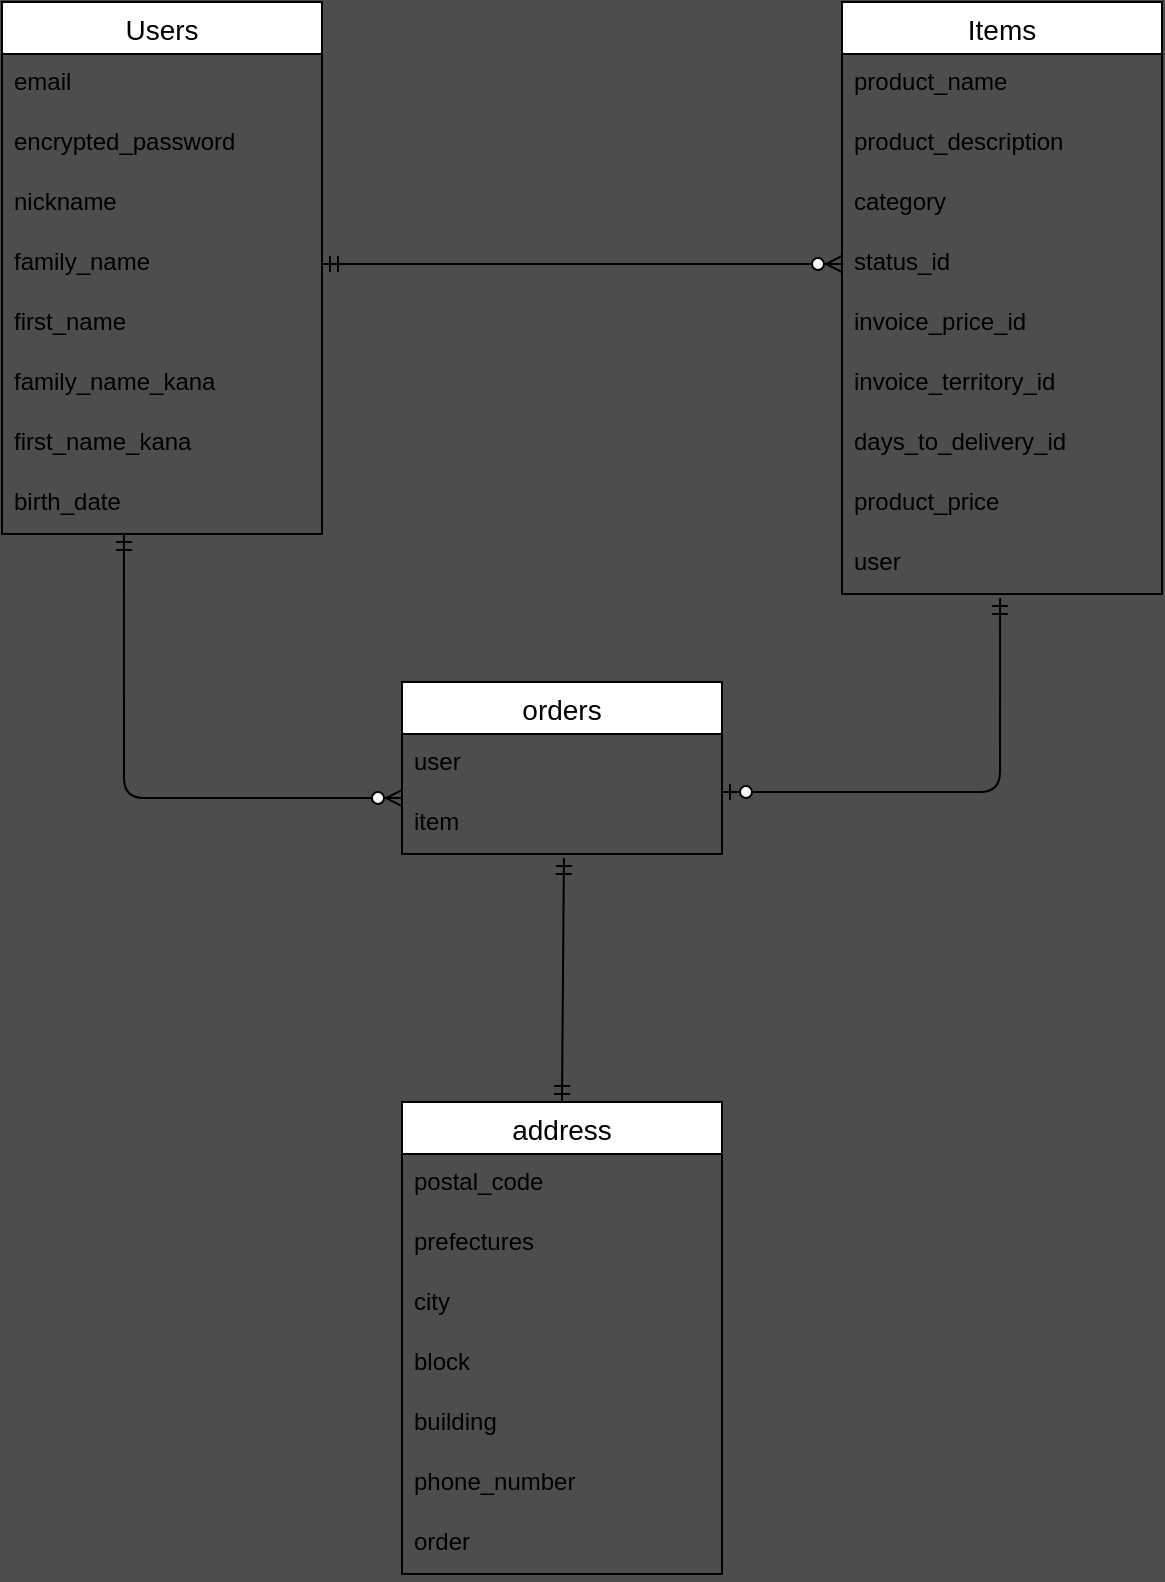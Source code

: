 <mxfile>
    <diagram id="hMxnDBtt-0PpwEvkXW2u" name="ページ1">
        <mxGraphModel dx="678" dy="627" grid="1" gridSize="10" guides="1" tooltips="1" connect="1" arrows="1" fold="1" page="1" pageScale="1" pageWidth="827" pageHeight="1169" background="#4D4D4D" math="0" shadow="0">
            <root>
                <mxCell id="0"/>
                <mxCell id="1" parent="0"/>
                <mxCell id="sSWnbo_z7w_SZYYCpDaT-27" value="Users" style="swimlane;fontStyle=0;childLayout=stackLayout;horizontal=1;startSize=26;horizontalStack=0;resizeParent=1;resizeParentMax=0;resizeLast=0;collapsible=1;marginBottom=0;align=center;fontSize=14;" vertex="1" parent="1">
                    <mxGeometry x="60" y="70" width="160" height="266" as="geometry"/>
                </mxCell>
                <mxCell id="sSWnbo_z7w_SZYYCpDaT-28" value="email" style="text;strokeColor=none;fillColor=none;spacingLeft=4;spacingRight=4;overflow=hidden;rotatable=0;points=[[0,0.5],[1,0.5]];portConstraint=eastwest;fontSize=12;" vertex="1" parent="sSWnbo_z7w_SZYYCpDaT-27">
                    <mxGeometry y="26" width="160" height="30" as="geometry"/>
                </mxCell>
                <mxCell id="sSWnbo_z7w_SZYYCpDaT-29" value="encrypted_password" style="text;strokeColor=none;fillColor=none;spacingLeft=4;spacingRight=4;overflow=hidden;rotatable=0;points=[[0,0.5],[1,0.5]];portConstraint=eastwest;fontSize=12;" vertex="1" parent="sSWnbo_z7w_SZYYCpDaT-27">
                    <mxGeometry y="56" width="160" height="30" as="geometry"/>
                </mxCell>
                <mxCell id="sSWnbo_z7w_SZYYCpDaT-31" value="nickname" style="text;strokeColor=none;fillColor=none;spacingLeft=4;spacingRight=4;overflow=hidden;rotatable=0;points=[[0,0.5],[1,0.5]];portConstraint=eastwest;fontSize=12;" vertex="1" parent="sSWnbo_z7w_SZYYCpDaT-27">
                    <mxGeometry y="86" width="160" height="30" as="geometry"/>
                </mxCell>
                <mxCell id="sSWnbo_z7w_SZYYCpDaT-34" value="family_name" style="text;strokeColor=none;fillColor=none;spacingLeft=4;spacingRight=4;overflow=hidden;rotatable=0;points=[[0,0.5],[1,0.5]];portConstraint=eastwest;fontSize=12;" vertex="1" parent="sSWnbo_z7w_SZYYCpDaT-27">
                    <mxGeometry y="116" width="160" height="30" as="geometry"/>
                </mxCell>
                <mxCell id="sSWnbo_z7w_SZYYCpDaT-33" value="first_name" style="text;strokeColor=none;fillColor=none;spacingLeft=4;spacingRight=4;overflow=hidden;rotatable=0;points=[[0,0.5],[1,0.5]];portConstraint=eastwest;fontSize=12;" vertex="1" parent="sSWnbo_z7w_SZYYCpDaT-27">
                    <mxGeometry y="146" width="160" height="30" as="geometry"/>
                </mxCell>
                <mxCell id="sSWnbo_z7w_SZYYCpDaT-32" value="family_name_kana" style="text;strokeColor=none;fillColor=none;spacingLeft=4;spacingRight=4;overflow=hidden;rotatable=0;points=[[0,0.5],[1,0.5]];portConstraint=eastwest;fontSize=12;" vertex="1" parent="sSWnbo_z7w_SZYYCpDaT-27">
                    <mxGeometry y="176" width="160" height="30" as="geometry"/>
                </mxCell>
                <mxCell id="sSWnbo_z7w_SZYYCpDaT-35" value="first_name_kana" style="text;strokeColor=none;fillColor=none;spacingLeft=4;spacingRight=4;overflow=hidden;rotatable=0;points=[[0,0.5],[1,0.5]];portConstraint=eastwest;fontSize=12;" vertex="1" parent="sSWnbo_z7w_SZYYCpDaT-27">
                    <mxGeometry y="206" width="160" height="30" as="geometry"/>
                </mxCell>
                <mxCell id="sSWnbo_z7w_SZYYCpDaT-30" value="birth_date" style="text;strokeColor=none;fillColor=none;spacingLeft=4;spacingRight=4;overflow=hidden;rotatable=0;points=[[0,0.5],[1,0.5]];portConstraint=eastwest;fontSize=12;" vertex="1" parent="sSWnbo_z7w_SZYYCpDaT-27">
                    <mxGeometry y="236" width="160" height="30" as="geometry"/>
                </mxCell>
                <mxCell id="sSWnbo_z7w_SZYYCpDaT-36" value="Items" style="swimlane;fontStyle=0;childLayout=stackLayout;horizontal=1;startSize=26;horizontalStack=0;resizeParent=1;resizeParentMax=0;resizeLast=0;collapsible=1;marginBottom=0;align=center;fontSize=14;" vertex="1" parent="1">
                    <mxGeometry x="480" y="70" width="160" height="296" as="geometry"/>
                </mxCell>
                <mxCell id="sSWnbo_z7w_SZYYCpDaT-38" value="product_name" style="text;strokeColor=none;fillColor=none;spacingLeft=4;spacingRight=4;overflow=hidden;rotatable=0;points=[[0,0.5],[1,0.5]];portConstraint=eastwest;fontSize=12;" vertex="1" parent="sSWnbo_z7w_SZYYCpDaT-36">
                    <mxGeometry y="26" width="160" height="30" as="geometry"/>
                </mxCell>
                <mxCell id="sSWnbo_z7w_SZYYCpDaT-46" value="product_description" style="text;strokeColor=none;fillColor=none;spacingLeft=4;spacingRight=4;overflow=hidden;rotatable=0;points=[[0,0.5],[1,0.5]];portConstraint=eastwest;fontSize=12;" vertex="1" parent="sSWnbo_z7w_SZYYCpDaT-36">
                    <mxGeometry y="56" width="160" height="30" as="geometry"/>
                </mxCell>
                <mxCell id="sSWnbo_z7w_SZYYCpDaT-45" value="category" style="text;strokeColor=none;fillColor=none;spacingLeft=4;spacingRight=4;overflow=hidden;rotatable=0;points=[[0,0.5],[1,0.5]];portConstraint=eastwest;fontSize=12;" vertex="1" parent="sSWnbo_z7w_SZYYCpDaT-36">
                    <mxGeometry y="86" width="160" height="30" as="geometry"/>
                </mxCell>
                <mxCell id="sSWnbo_z7w_SZYYCpDaT-44" value="status_id" style="text;strokeColor=none;fillColor=none;spacingLeft=4;spacingRight=4;overflow=hidden;rotatable=0;points=[[0,0.5],[1,0.5]];portConstraint=eastwest;fontSize=12;" vertex="1" parent="sSWnbo_z7w_SZYYCpDaT-36">
                    <mxGeometry y="116" width="160" height="30" as="geometry"/>
                </mxCell>
                <mxCell id="sSWnbo_z7w_SZYYCpDaT-43" value="invoice_price_id" style="text;strokeColor=none;fillColor=none;spacingLeft=4;spacingRight=4;overflow=hidden;rotatable=0;points=[[0,0.5],[1,0.5]];portConstraint=eastwest;fontSize=12;" vertex="1" parent="sSWnbo_z7w_SZYYCpDaT-36">
                    <mxGeometry y="146" width="160" height="30" as="geometry"/>
                </mxCell>
                <mxCell id="sSWnbo_z7w_SZYYCpDaT-42" value="invoice_territory_id" style="text;strokeColor=none;fillColor=none;spacingLeft=4;spacingRight=4;overflow=hidden;rotatable=0;points=[[0,0.5],[1,0.5]];portConstraint=eastwest;fontSize=12;" vertex="1" parent="sSWnbo_z7w_SZYYCpDaT-36">
                    <mxGeometry y="176" width="160" height="30" as="geometry"/>
                </mxCell>
                <mxCell id="sSWnbo_z7w_SZYYCpDaT-41" value="days_to_delivery_id" style="text;strokeColor=none;fillColor=none;spacingLeft=4;spacingRight=4;overflow=hidden;rotatable=0;points=[[0,0.5],[1,0.5]];portConstraint=eastwest;fontSize=12;" vertex="1" parent="sSWnbo_z7w_SZYYCpDaT-36">
                    <mxGeometry y="206" width="160" height="30" as="geometry"/>
                </mxCell>
                <mxCell id="sSWnbo_z7w_SZYYCpDaT-40" value="product_price" style="text;strokeColor=none;fillColor=none;spacingLeft=4;spacingRight=4;overflow=hidden;rotatable=0;points=[[0,0.5],[1,0.5]];portConstraint=eastwest;fontSize=12;" vertex="1" parent="sSWnbo_z7w_SZYYCpDaT-36">
                    <mxGeometry y="236" width="160" height="30" as="geometry"/>
                </mxCell>
                <mxCell id="sSWnbo_z7w_SZYYCpDaT-39" value="user" style="text;strokeColor=none;fillColor=none;spacingLeft=4;spacingRight=4;overflow=hidden;rotatable=0;points=[[0,0.5],[1,0.5]];portConstraint=eastwest;fontSize=12;" vertex="1" parent="sSWnbo_z7w_SZYYCpDaT-36">
                    <mxGeometry y="266" width="160" height="30" as="geometry"/>
                </mxCell>
                <mxCell id="sSWnbo_z7w_SZYYCpDaT-47" value="orders" style="swimlane;fontStyle=0;childLayout=stackLayout;horizontal=1;startSize=26;horizontalStack=0;resizeParent=1;resizeParentMax=0;resizeLast=0;collapsible=1;marginBottom=0;align=center;fontSize=14;" vertex="1" parent="1">
                    <mxGeometry x="260" y="410" width="160" height="86" as="geometry"/>
                </mxCell>
                <mxCell id="sSWnbo_z7w_SZYYCpDaT-51" value="user" style="text;strokeColor=none;fillColor=none;spacingLeft=4;spacingRight=4;overflow=hidden;rotatable=0;points=[[0,0.5],[1,0.5]];portConstraint=eastwest;fontSize=12;" vertex="1" parent="sSWnbo_z7w_SZYYCpDaT-47">
                    <mxGeometry y="26" width="160" height="30" as="geometry"/>
                </mxCell>
                <mxCell id="sSWnbo_z7w_SZYYCpDaT-50" value="item" style="text;strokeColor=none;fillColor=none;spacingLeft=4;spacingRight=4;overflow=hidden;rotatable=0;points=[[0,0.5],[1,0.5]];portConstraint=eastwest;fontSize=12;" vertex="1" parent="sSWnbo_z7w_SZYYCpDaT-47">
                    <mxGeometry y="56" width="160" height="30" as="geometry"/>
                </mxCell>
                <mxCell id="sSWnbo_z7w_SZYYCpDaT-68" value="" style="edgeStyle=entityRelationEdgeStyle;fontSize=12;html=1;endArrow=ERzeroToMany;startArrow=ERmandOne;entryX=0;entryY=0.5;entryDx=0;entryDy=0;exitX=1;exitY=0.5;exitDx=0;exitDy=0;" edge="1" parent="1" source="sSWnbo_z7w_SZYYCpDaT-34" target="sSWnbo_z7w_SZYYCpDaT-44">
                    <mxGeometry width="100" height="100" relative="1" as="geometry">
                        <mxPoint x="270" y="370" as="sourcePoint"/>
                        <mxPoint x="370" y="270" as="targetPoint"/>
                    </mxGeometry>
                </mxCell>
                <mxCell id="sSWnbo_z7w_SZYYCpDaT-70" value="" style="edgeStyle=orthogonalEdgeStyle;fontSize=12;html=1;endArrow=ERzeroToMany;startArrow=ERmandOne;exitX=0.381;exitY=1;exitDx=0;exitDy=0;exitPerimeter=0;entryX=0;entryY=0.067;entryDx=0;entryDy=0;entryPerimeter=0;" edge="1" parent="1" source="sSWnbo_z7w_SZYYCpDaT-30" target="sSWnbo_z7w_SZYYCpDaT-50">
                    <mxGeometry width="100" height="100" relative="1" as="geometry">
                        <mxPoint x="120" y="410" as="sourcePoint"/>
                        <mxPoint x="260" y="481" as="targetPoint"/>
                        <Array as="points">
                            <mxPoint x="121" y="468"/>
                        </Array>
                    </mxGeometry>
                </mxCell>
                <mxCell id="sSWnbo_z7w_SZYYCpDaT-71" value="" style="fontSize=12;html=1;endArrow=ERzeroToOne;startArrow=ERmandOne;entryX=1;entryY=-0.033;entryDx=0;entryDy=0;edgeStyle=orthogonalEdgeStyle;exitX=0.494;exitY=1.067;exitDx=0;exitDy=0;exitPerimeter=0;entryPerimeter=0;" edge="1" parent="1" source="sSWnbo_z7w_SZYYCpDaT-39" target="sSWnbo_z7w_SZYYCpDaT-50">
                    <mxGeometry width="100" height="100" relative="1" as="geometry">
                        <mxPoint x="560" y="400" as="sourcePoint"/>
                        <mxPoint x="420" y="481" as="targetPoint"/>
                        <Array as="points">
                            <mxPoint x="559" y="465"/>
                        </Array>
                    </mxGeometry>
                </mxCell>
                <mxCell id="sSWnbo_z7w_SZYYCpDaT-72" value="address" style="swimlane;fontStyle=0;childLayout=stackLayout;horizontal=1;startSize=26;horizontalStack=0;resizeParent=1;resizeParentMax=0;resizeLast=0;collapsible=1;marginBottom=0;align=center;fontSize=14;" vertex="1" parent="1">
                    <mxGeometry x="260" y="620" width="160" height="236" as="geometry"/>
                </mxCell>
                <mxCell id="sSWnbo_z7w_SZYYCpDaT-73" value="postal_code" style="text;strokeColor=none;fillColor=none;spacingLeft=4;spacingRight=4;overflow=hidden;rotatable=0;points=[[0,0.5],[1,0.5]];portConstraint=eastwest;fontSize=12;" vertex="1" parent="sSWnbo_z7w_SZYYCpDaT-72">
                    <mxGeometry y="26" width="160" height="30" as="geometry"/>
                </mxCell>
                <mxCell id="sSWnbo_z7w_SZYYCpDaT-74" value="prefectures" style="text;strokeColor=none;fillColor=none;spacingLeft=4;spacingRight=4;overflow=hidden;rotatable=0;points=[[0,0.5],[1,0.5]];portConstraint=eastwest;fontSize=12;" vertex="1" parent="sSWnbo_z7w_SZYYCpDaT-72">
                    <mxGeometry y="56" width="160" height="30" as="geometry"/>
                </mxCell>
                <mxCell id="sSWnbo_z7w_SZYYCpDaT-84" value="city" style="text;strokeColor=none;fillColor=none;spacingLeft=4;spacingRight=4;overflow=hidden;rotatable=0;points=[[0,0.5],[1,0.5]];portConstraint=eastwest;fontSize=12;" vertex="1" parent="sSWnbo_z7w_SZYYCpDaT-72">
                    <mxGeometry y="86" width="160" height="30" as="geometry"/>
                </mxCell>
                <mxCell id="sSWnbo_z7w_SZYYCpDaT-89" value="block" style="text;strokeColor=none;fillColor=none;spacingLeft=4;spacingRight=4;overflow=hidden;rotatable=0;points=[[0,0.5],[1,0.5]];portConstraint=eastwest;fontSize=12;" vertex="1" parent="sSWnbo_z7w_SZYYCpDaT-72">
                    <mxGeometry y="116" width="160" height="30" as="geometry"/>
                </mxCell>
                <mxCell id="sSWnbo_z7w_SZYYCpDaT-92" value="building" style="text;strokeColor=none;fillColor=none;spacingLeft=4;spacingRight=4;overflow=hidden;rotatable=0;points=[[0,0.5],[1,0.5]];portConstraint=eastwest;fontSize=12;" vertex="1" parent="sSWnbo_z7w_SZYYCpDaT-72">
                    <mxGeometry y="146" width="160" height="30" as="geometry"/>
                </mxCell>
                <mxCell id="sSWnbo_z7w_SZYYCpDaT-93" value="phone_number" style="text;strokeColor=none;fillColor=none;spacingLeft=4;spacingRight=4;overflow=hidden;rotatable=0;points=[[0,0.5],[1,0.5]];portConstraint=eastwest;fontSize=12;" vertex="1" parent="sSWnbo_z7w_SZYYCpDaT-72">
                    <mxGeometry y="176" width="160" height="30" as="geometry"/>
                </mxCell>
                <mxCell id="sSWnbo_z7w_SZYYCpDaT-75" value="order" style="text;strokeColor=none;fillColor=none;spacingLeft=4;spacingRight=4;overflow=hidden;rotatable=0;points=[[0,0.5],[1,0.5]];portConstraint=eastwest;fontSize=12;" vertex="1" parent="sSWnbo_z7w_SZYYCpDaT-72">
                    <mxGeometry y="206" width="160" height="30" as="geometry"/>
                </mxCell>
                <mxCell id="sSWnbo_z7w_SZYYCpDaT-88" value="" style="fontSize=12;html=1;endArrow=ERmandOne;startArrow=ERmandOne;exitX=0.5;exitY=0;exitDx=0;exitDy=0;entryX=0.506;entryY=1.067;entryDx=0;entryDy=0;entryPerimeter=0;" edge="1" parent="1" source="sSWnbo_z7w_SZYYCpDaT-72" target="sSWnbo_z7w_SZYYCpDaT-50">
                    <mxGeometry width="100" height="100" relative="1" as="geometry">
                        <mxPoint x="250" y="570" as="sourcePoint"/>
                        <mxPoint x="340" y="490" as="targetPoint"/>
                    </mxGeometry>
                </mxCell>
            </root>
        </mxGraphModel>
    </diagram>
</mxfile>
